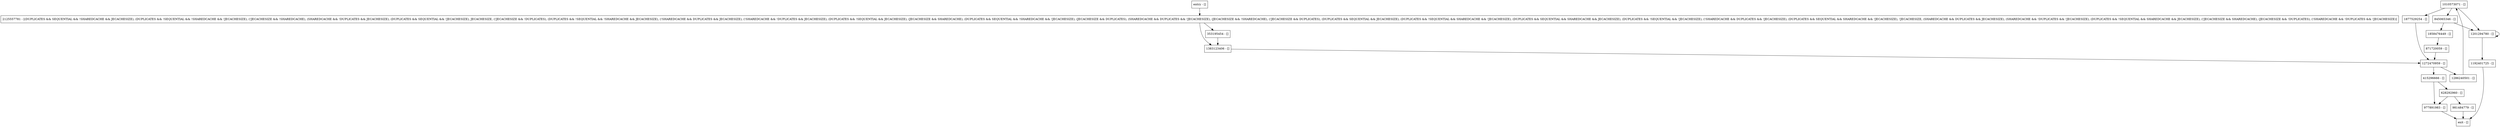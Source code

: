 digraph convertDatabases {
node [shape=record];
1010573071 [label="1010573071 - []"];
1201294780 [label="1201294780 - []"];
353195454 [label="353195454 - []"];
977891983 [label="977891983 - []"];
981484779 [label="981484779 - []"];
1383123406 [label="1383123406 - []"];
1286240501 [label="1286240501 - []"];
845065346 [label="845065346 - []"];
415296666 [label="415296666 - []"];
1192401725 [label="1192401725 - []"];
871720059 [label="871720059 - []"];
1858476449 [label="1858476449 - []"];
2125557781 [label="2125557781 - [(DUPLICATES && SEQUENTIAL && !SHAREDCACHE && JECACHESIZE), (DUPLICATES && !SEQUENTIAL && !SHAREDCACHE && !JECACHESIZE), (!JECACHESIZE && !SHAREDCACHE), (SHAREDCACHE && !DUPLICATES && JECACHESIZE), (DUPLICATES && SEQUENTIAL && !JECACHESIZE), JECACHESIZE, (!JECACHESIZE && !DUPLICATES), (DUPLICATES && !SEQUENTIAL && !SHAREDCACHE && JECACHESIZE), (!SHAREDCACHE && DUPLICATES && JECACHESIZE), (!SHAREDCACHE && !DUPLICATES && JECACHESIZE), (DUPLICATES && !SEQUENTIAL && JECACHESIZE), (JECACHESIZE && SHAREDCACHE), (DUPLICATES && SEQUENTIAL && !SHAREDCACHE && !JECACHESIZE), (JECACHESIZE && DUPLICATES), (SHAREDCACHE && DUPLICATES && !JECACHESIZE), (JECACHESIZE && !SHAREDCACHE), (!JECACHESIZE && DUPLICATES), (DUPLICATES && SEQUENTIAL && JECACHESIZE), (DUPLICATES && !SEQUENTIAL && SHAREDCACHE && !JECACHESIZE), (DUPLICATES && SEQUENTIAL && SHAREDCACHE && JECACHESIZE), (DUPLICATES && !SEQUENTIAL && !JECACHESIZE), (!SHAREDCACHE && DUPLICATES && !JECACHESIZE), (DUPLICATES && SEQUENTIAL && SHAREDCACHE && !JECACHESIZE), !JECACHESIZE, (SHAREDCACHE && DUPLICATES && JECACHESIZE), (SHAREDCACHE && !DUPLICATES && !JECACHESIZE), (DUPLICATES && !SEQUENTIAL && SHAREDCACHE && JECACHESIZE), (!JECACHESIZE && SHAREDCACHE), (JECACHESIZE && !DUPLICATES), (!SHAREDCACHE && !DUPLICATES && !JECACHESIZE)]"];
628292960 [label="628292960 - []"];
entry [label="entry - []"];
exit [label="exit - []"];
1272470959 [label="1272470959 - []"];
1877529254 [label="1877529254 - []"];
entry;
exit;
1010573071 -> 1201294780;
1010573071 -> 845065346;
1010573071 -> 1877529254;
1201294780 -> 1201294780;
1201294780 -> 1192401725;
353195454 -> 1383123406;
977891983 -> exit;
981484779 -> exit;
1383123406 -> 1272470959;
1286240501 -> 1010573071;
845065346 -> 1201294780;
845065346 -> 1858476449;
415296666 -> 977891983;
415296666 -> 628292960;
1192401725 -> exit;
871720059 -> 1272470959;
1858476449 -> 871720059;
2125557781 -> 353195454;
2125557781 -> 1383123406;
628292960 -> 977891983;
628292960 -> 981484779;
entry -> 2125557781;
1272470959 -> 1286240501;
1272470959 -> 415296666;
1877529254 -> 1272470959;
}
